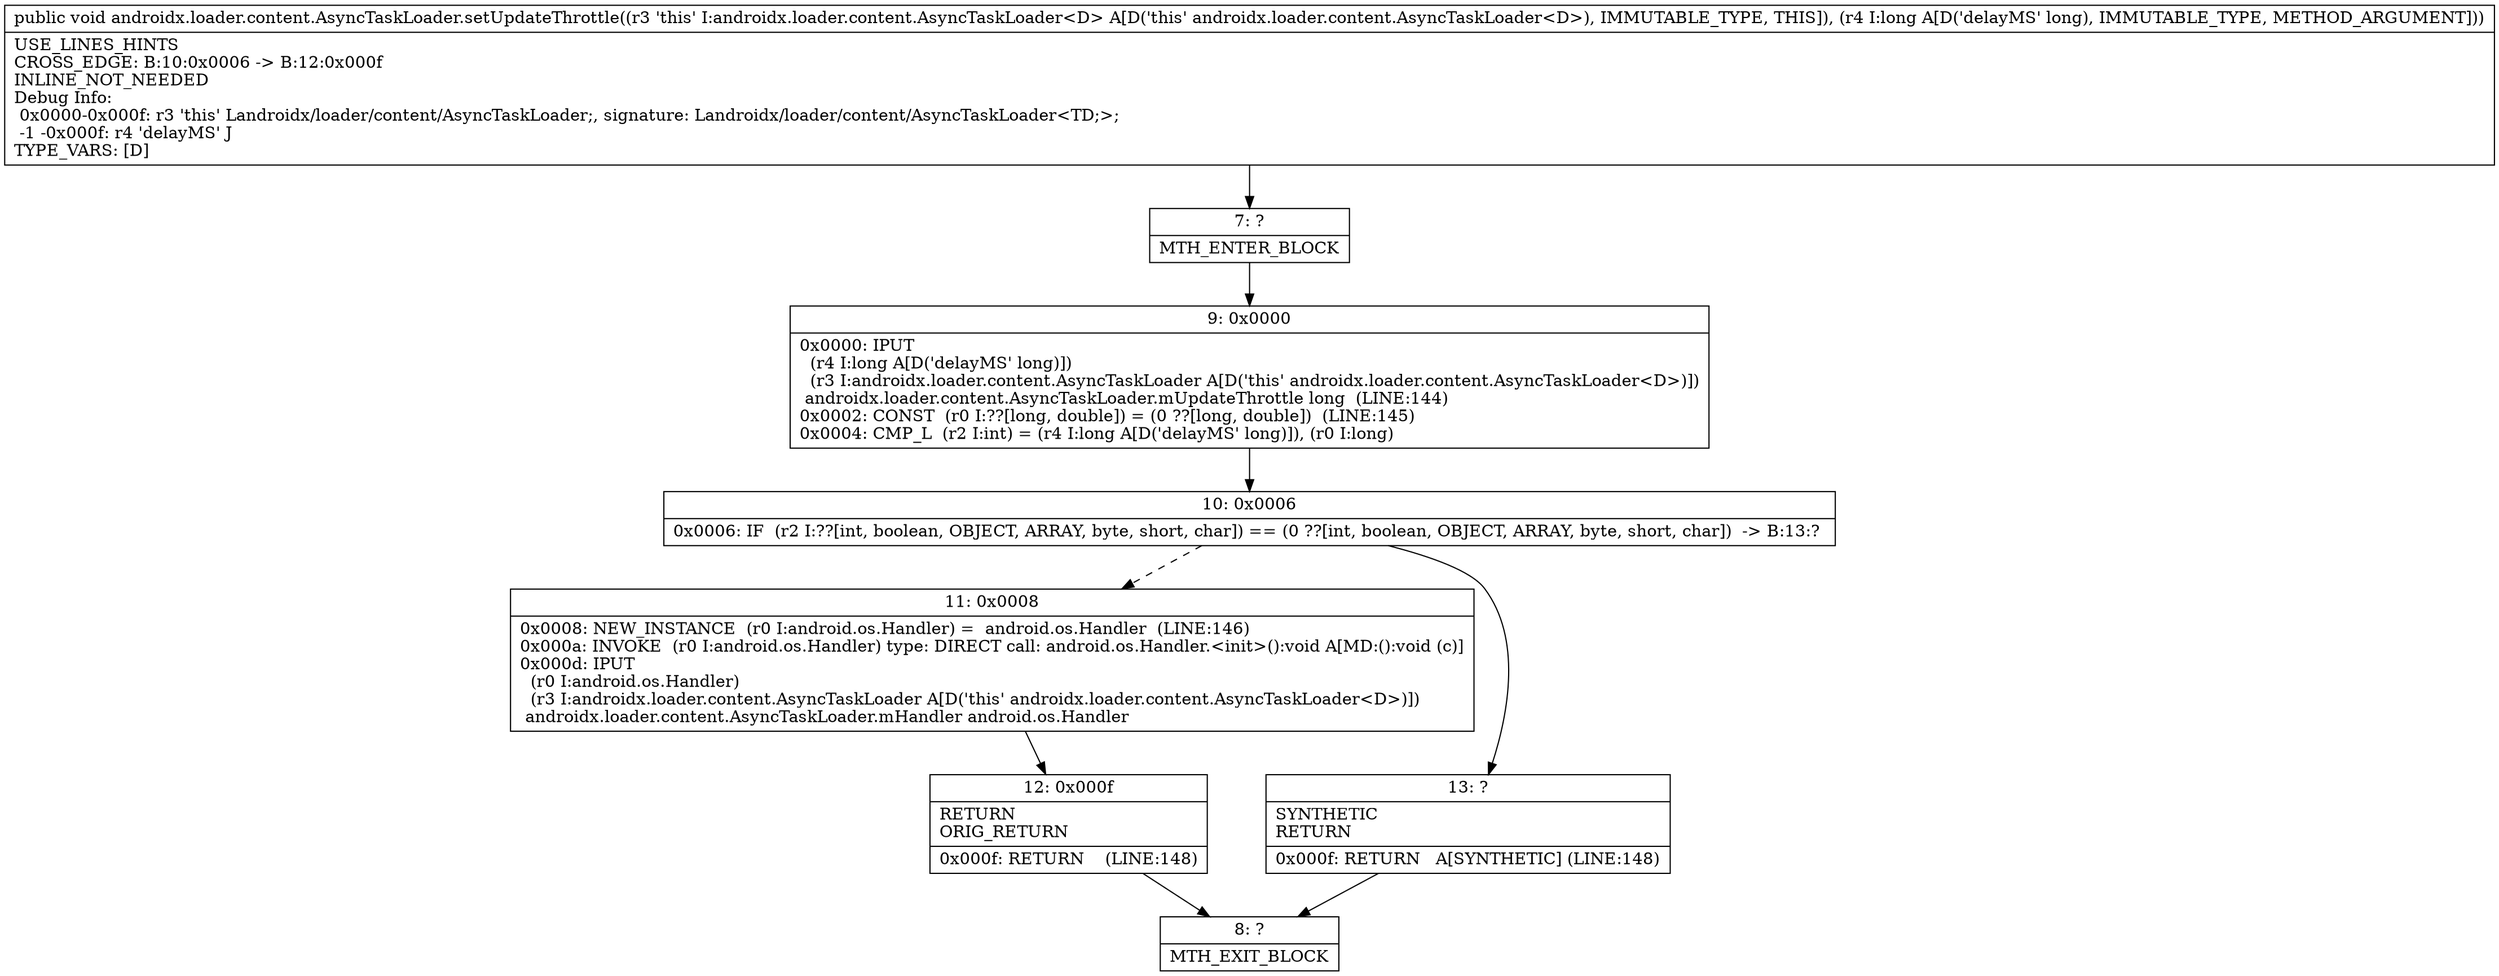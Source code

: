 digraph "CFG forandroidx.loader.content.AsyncTaskLoader.setUpdateThrottle(J)V" {
Node_7 [shape=record,label="{7\:\ ?|MTH_ENTER_BLOCK\l}"];
Node_9 [shape=record,label="{9\:\ 0x0000|0x0000: IPUT  \l  (r4 I:long A[D('delayMS' long)])\l  (r3 I:androidx.loader.content.AsyncTaskLoader A[D('this' androidx.loader.content.AsyncTaskLoader\<D\>)])\l androidx.loader.content.AsyncTaskLoader.mUpdateThrottle long  (LINE:144)\l0x0002: CONST  (r0 I:??[long, double]) = (0 ??[long, double])  (LINE:145)\l0x0004: CMP_L  (r2 I:int) = (r4 I:long A[D('delayMS' long)]), (r0 I:long) \l}"];
Node_10 [shape=record,label="{10\:\ 0x0006|0x0006: IF  (r2 I:??[int, boolean, OBJECT, ARRAY, byte, short, char]) == (0 ??[int, boolean, OBJECT, ARRAY, byte, short, char])  \-\> B:13:? \l}"];
Node_11 [shape=record,label="{11\:\ 0x0008|0x0008: NEW_INSTANCE  (r0 I:android.os.Handler) =  android.os.Handler  (LINE:146)\l0x000a: INVOKE  (r0 I:android.os.Handler) type: DIRECT call: android.os.Handler.\<init\>():void A[MD:():void (c)]\l0x000d: IPUT  \l  (r0 I:android.os.Handler)\l  (r3 I:androidx.loader.content.AsyncTaskLoader A[D('this' androidx.loader.content.AsyncTaskLoader\<D\>)])\l androidx.loader.content.AsyncTaskLoader.mHandler android.os.Handler \l}"];
Node_12 [shape=record,label="{12\:\ 0x000f|RETURN\lORIG_RETURN\l|0x000f: RETURN    (LINE:148)\l}"];
Node_8 [shape=record,label="{8\:\ ?|MTH_EXIT_BLOCK\l}"];
Node_13 [shape=record,label="{13\:\ ?|SYNTHETIC\lRETURN\l|0x000f: RETURN   A[SYNTHETIC] (LINE:148)\l}"];
MethodNode[shape=record,label="{public void androidx.loader.content.AsyncTaskLoader.setUpdateThrottle((r3 'this' I:androidx.loader.content.AsyncTaskLoader\<D\> A[D('this' androidx.loader.content.AsyncTaskLoader\<D\>), IMMUTABLE_TYPE, THIS]), (r4 I:long A[D('delayMS' long), IMMUTABLE_TYPE, METHOD_ARGUMENT]))  | USE_LINES_HINTS\lCROSS_EDGE: B:10:0x0006 \-\> B:12:0x000f\lINLINE_NOT_NEEDED\lDebug Info:\l  0x0000\-0x000f: r3 'this' Landroidx\/loader\/content\/AsyncTaskLoader;, signature: Landroidx\/loader\/content\/AsyncTaskLoader\<TD;\>;\l  \-1 \-0x000f: r4 'delayMS' J\lTYPE_VARS: [D]\l}"];
MethodNode -> Node_7;Node_7 -> Node_9;
Node_9 -> Node_10;
Node_10 -> Node_11[style=dashed];
Node_10 -> Node_13;
Node_11 -> Node_12;
Node_12 -> Node_8;
Node_13 -> Node_8;
}

